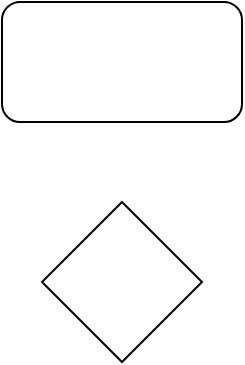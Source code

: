 <mxfile version="21.8.2" type="github">
  <diagram name="第 1 页" id="jqgY-Mn8dbf-oD5HaHgv">
    <mxGraphModel dx="1243" dy="657" grid="1" gridSize="10" guides="1" tooltips="1" connect="1" arrows="1" fold="1" page="1" pageScale="1" pageWidth="827" pageHeight="1169" math="0" shadow="0">
      <root>
        <mxCell id="0" />
        <mxCell id="1" parent="0" />
        <mxCell id="VPrM8mkO3GeKSfPP8fzm-1" value="" style="rounded=1;whiteSpace=wrap;html=1;" vertex="1" parent="1">
          <mxGeometry x="350" y="310" width="120" height="60" as="geometry" />
        </mxCell>
        <mxCell id="VPrM8mkO3GeKSfPP8fzm-2" value="" style="rhombus;whiteSpace=wrap;html=1;" vertex="1" parent="1">
          <mxGeometry x="370" y="410" width="80" height="80" as="geometry" />
        </mxCell>
      </root>
    </mxGraphModel>
  </diagram>
</mxfile>
